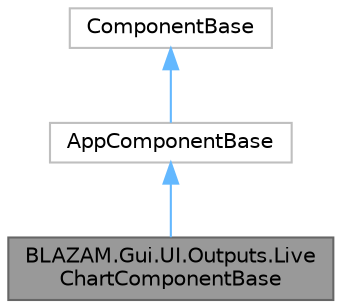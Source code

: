 digraph "BLAZAM.Gui.UI.Outputs.LiveChartComponentBase"
{
 // LATEX_PDF_SIZE
  bgcolor="transparent";
  edge [fontname=Helvetica,fontsize=10,labelfontname=Helvetica,labelfontsize=10];
  node [fontname=Helvetica,fontsize=10,shape=box,height=0.2,width=0.4];
  Node1 [id="Node000001",label="BLAZAM.Gui.UI.Outputs.Live\lChartComponentBase",height=0.2,width=0.4,color="gray40", fillcolor="grey60", style="filled", fontcolor="black",tooltip=" "];
  Node2 -> Node1 [id="edge1_Node000001_Node000002",dir="back",color="steelblue1",style="solid",tooltip=" "];
  Node2 [id="Node000002",label="AppComponentBase",height=0.2,width=0.4,color="grey75", fillcolor="white", style="filled",URL="$class_b_l_a_z_a_m_1_1_gui_1_1_u_i_1_1_app_component_base.html",tooltip=" "];
  Node3 -> Node2 [id="edge2_Node000002_Node000003",dir="back",color="steelblue1",style="solid",tooltip=" "];
  Node3 [id="Node000003",label="ComponentBase",height=0.2,width=0.4,color="grey75", fillcolor="white", style="filled",tooltip=" "];
}
